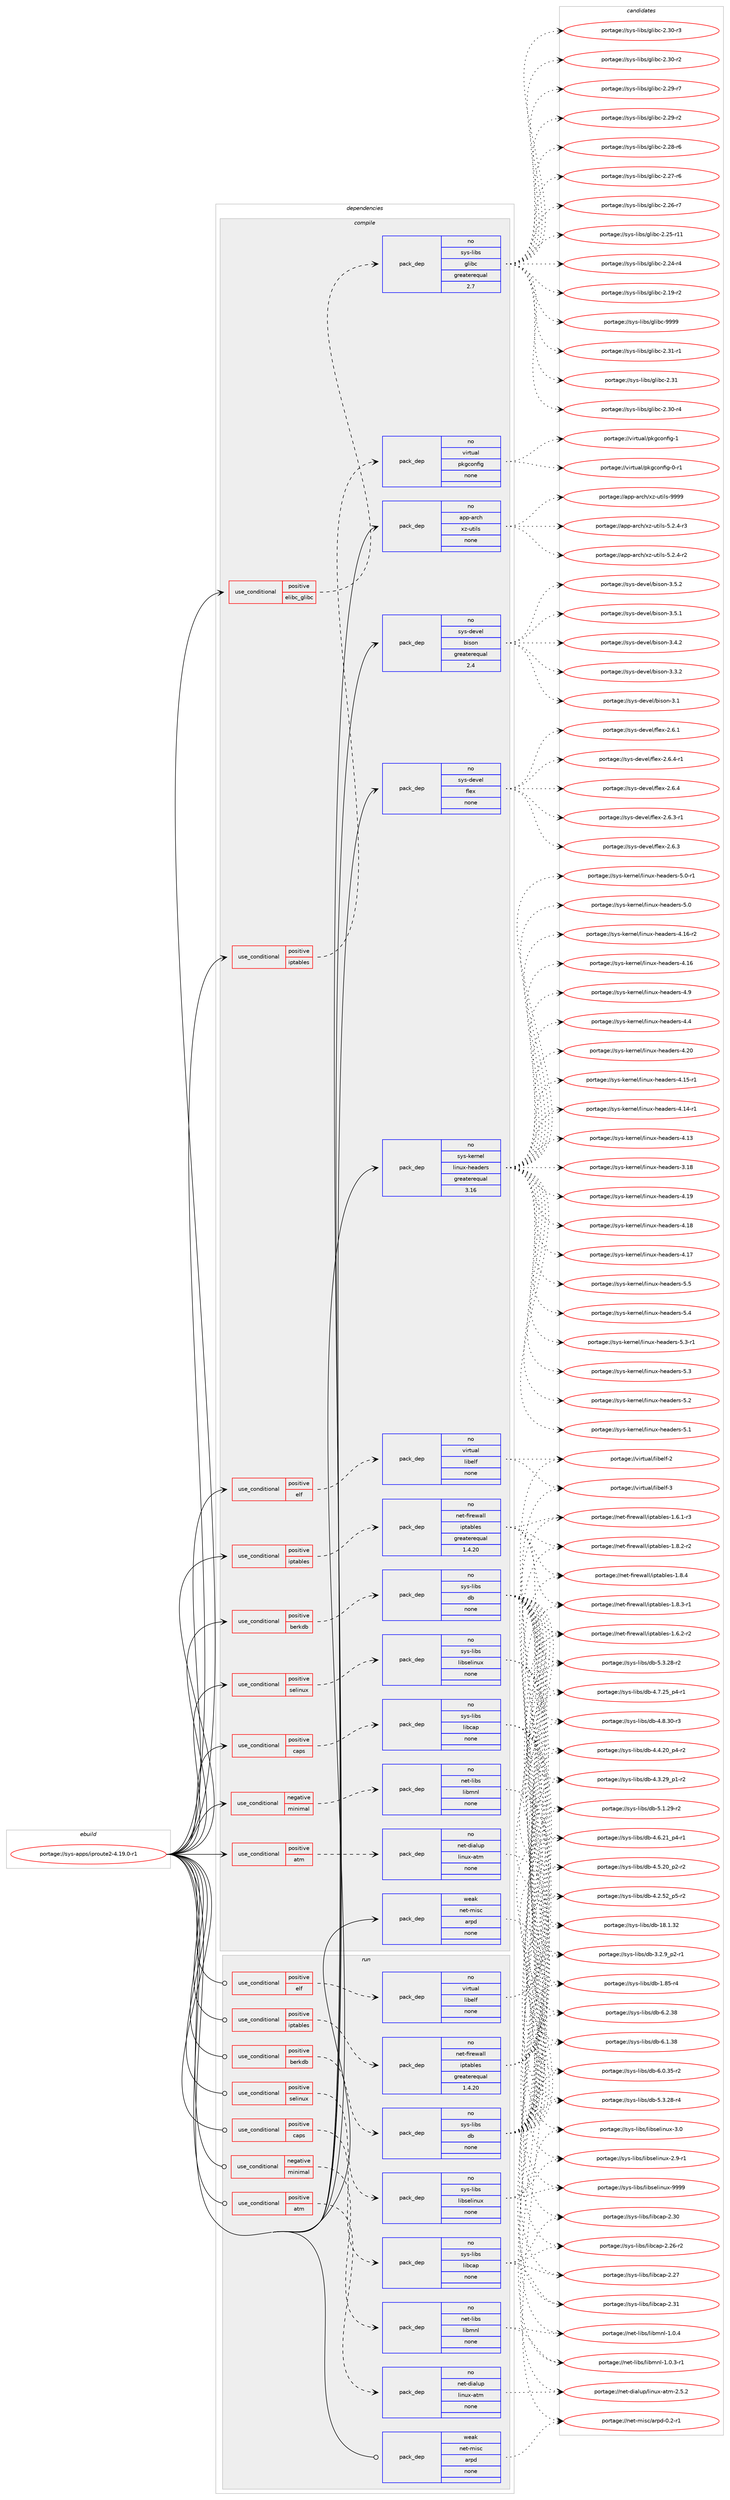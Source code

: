 digraph prolog {

# *************
# Graph options
# *************

newrank=true;
concentrate=true;
compound=true;
graph [rankdir=LR,fontname=Helvetica,fontsize=10,ranksep=1.5];#, ranksep=2.5, nodesep=0.2];
edge  [arrowhead=vee];
node  [fontname=Helvetica,fontsize=10];

# **********
# The ebuild
# **********

subgraph cluster_leftcol {
color=gray;
rank=same;
label=<<i>ebuild</i>>;
id [label="portage://sys-apps/iproute2-4.19.0-r1", color=red, width=4, href="../sys-apps/iproute2-4.19.0-r1.svg"];
}

# ****************
# The dependencies
# ****************

subgraph cluster_midcol {
color=gray;
label=<<i>dependencies</i>>;
subgraph cluster_compile {
fillcolor="#eeeeee";
style=filled;
label=<<i>compile</i>>;
subgraph cond14260 {
dependency66412 [label=<<TABLE BORDER="0" CELLBORDER="1" CELLSPACING="0" CELLPADDING="4"><TR><TD ROWSPAN="3" CELLPADDING="10">use_conditional</TD></TR><TR><TD>negative</TD></TR><TR><TD>minimal</TD></TR></TABLE>>, shape=none, color=red];
subgraph pack50822 {
dependency66413 [label=<<TABLE BORDER="0" CELLBORDER="1" CELLSPACING="0" CELLPADDING="4" WIDTH="220"><TR><TD ROWSPAN="6" CELLPADDING="30">pack_dep</TD></TR><TR><TD WIDTH="110">no</TD></TR><TR><TD>net-libs</TD></TR><TR><TD>libmnl</TD></TR><TR><TD>none</TD></TR><TR><TD></TD></TR></TABLE>>, shape=none, color=blue];
}
dependency66412:e -> dependency66413:w [weight=20,style="dashed",arrowhead="vee"];
}
id:e -> dependency66412:w [weight=20,style="solid",arrowhead="vee"];
subgraph cond14261 {
dependency66414 [label=<<TABLE BORDER="0" CELLBORDER="1" CELLSPACING="0" CELLPADDING="4"><TR><TD ROWSPAN="3" CELLPADDING="10">use_conditional</TD></TR><TR><TD>positive</TD></TR><TR><TD>atm</TD></TR></TABLE>>, shape=none, color=red];
subgraph pack50823 {
dependency66415 [label=<<TABLE BORDER="0" CELLBORDER="1" CELLSPACING="0" CELLPADDING="4" WIDTH="220"><TR><TD ROWSPAN="6" CELLPADDING="30">pack_dep</TD></TR><TR><TD WIDTH="110">no</TD></TR><TR><TD>net-dialup</TD></TR><TR><TD>linux-atm</TD></TR><TR><TD>none</TD></TR><TR><TD></TD></TR></TABLE>>, shape=none, color=blue];
}
dependency66414:e -> dependency66415:w [weight=20,style="dashed",arrowhead="vee"];
}
id:e -> dependency66414:w [weight=20,style="solid",arrowhead="vee"];
subgraph cond14262 {
dependency66416 [label=<<TABLE BORDER="0" CELLBORDER="1" CELLSPACING="0" CELLPADDING="4"><TR><TD ROWSPAN="3" CELLPADDING="10">use_conditional</TD></TR><TR><TD>positive</TD></TR><TR><TD>berkdb</TD></TR></TABLE>>, shape=none, color=red];
subgraph pack50824 {
dependency66417 [label=<<TABLE BORDER="0" CELLBORDER="1" CELLSPACING="0" CELLPADDING="4" WIDTH="220"><TR><TD ROWSPAN="6" CELLPADDING="30">pack_dep</TD></TR><TR><TD WIDTH="110">no</TD></TR><TR><TD>sys-libs</TD></TR><TR><TD>db</TD></TR><TR><TD>none</TD></TR><TR><TD></TD></TR></TABLE>>, shape=none, color=blue];
}
dependency66416:e -> dependency66417:w [weight=20,style="dashed",arrowhead="vee"];
}
id:e -> dependency66416:w [weight=20,style="solid",arrowhead="vee"];
subgraph cond14263 {
dependency66418 [label=<<TABLE BORDER="0" CELLBORDER="1" CELLSPACING="0" CELLPADDING="4"><TR><TD ROWSPAN="3" CELLPADDING="10">use_conditional</TD></TR><TR><TD>positive</TD></TR><TR><TD>caps</TD></TR></TABLE>>, shape=none, color=red];
subgraph pack50825 {
dependency66419 [label=<<TABLE BORDER="0" CELLBORDER="1" CELLSPACING="0" CELLPADDING="4" WIDTH="220"><TR><TD ROWSPAN="6" CELLPADDING="30">pack_dep</TD></TR><TR><TD WIDTH="110">no</TD></TR><TR><TD>sys-libs</TD></TR><TR><TD>libcap</TD></TR><TR><TD>none</TD></TR><TR><TD></TD></TR></TABLE>>, shape=none, color=blue];
}
dependency66418:e -> dependency66419:w [weight=20,style="dashed",arrowhead="vee"];
}
id:e -> dependency66418:w [weight=20,style="solid",arrowhead="vee"];
subgraph cond14264 {
dependency66420 [label=<<TABLE BORDER="0" CELLBORDER="1" CELLSPACING="0" CELLPADDING="4"><TR><TD ROWSPAN="3" CELLPADDING="10">use_conditional</TD></TR><TR><TD>positive</TD></TR><TR><TD>elf</TD></TR></TABLE>>, shape=none, color=red];
subgraph pack50826 {
dependency66421 [label=<<TABLE BORDER="0" CELLBORDER="1" CELLSPACING="0" CELLPADDING="4" WIDTH="220"><TR><TD ROWSPAN="6" CELLPADDING="30">pack_dep</TD></TR><TR><TD WIDTH="110">no</TD></TR><TR><TD>virtual</TD></TR><TR><TD>libelf</TD></TR><TR><TD>none</TD></TR><TR><TD></TD></TR></TABLE>>, shape=none, color=blue];
}
dependency66420:e -> dependency66421:w [weight=20,style="dashed",arrowhead="vee"];
}
id:e -> dependency66420:w [weight=20,style="solid",arrowhead="vee"];
subgraph cond14265 {
dependency66422 [label=<<TABLE BORDER="0" CELLBORDER="1" CELLSPACING="0" CELLPADDING="4"><TR><TD ROWSPAN="3" CELLPADDING="10">use_conditional</TD></TR><TR><TD>positive</TD></TR><TR><TD>elibc_glibc</TD></TR></TABLE>>, shape=none, color=red];
subgraph pack50827 {
dependency66423 [label=<<TABLE BORDER="0" CELLBORDER="1" CELLSPACING="0" CELLPADDING="4" WIDTH="220"><TR><TD ROWSPAN="6" CELLPADDING="30">pack_dep</TD></TR><TR><TD WIDTH="110">no</TD></TR><TR><TD>sys-libs</TD></TR><TR><TD>glibc</TD></TR><TR><TD>greaterequal</TD></TR><TR><TD>2.7</TD></TR></TABLE>>, shape=none, color=blue];
}
dependency66422:e -> dependency66423:w [weight=20,style="dashed",arrowhead="vee"];
}
id:e -> dependency66422:w [weight=20,style="solid",arrowhead="vee"];
subgraph cond14266 {
dependency66424 [label=<<TABLE BORDER="0" CELLBORDER="1" CELLSPACING="0" CELLPADDING="4"><TR><TD ROWSPAN="3" CELLPADDING="10">use_conditional</TD></TR><TR><TD>positive</TD></TR><TR><TD>iptables</TD></TR></TABLE>>, shape=none, color=red];
subgraph pack50828 {
dependency66425 [label=<<TABLE BORDER="0" CELLBORDER="1" CELLSPACING="0" CELLPADDING="4" WIDTH="220"><TR><TD ROWSPAN="6" CELLPADDING="30">pack_dep</TD></TR><TR><TD WIDTH="110">no</TD></TR><TR><TD>net-firewall</TD></TR><TR><TD>iptables</TD></TR><TR><TD>greaterequal</TD></TR><TR><TD>1.4.20</TD></TR></TABLE>>, shape=none, color=blue];
}
dependency66424:e -> dependency66425:w [weight=20,style="dashed",arrowhead="vee"];
}
id:e -> dependency66424:w [weight=20,style="solid",arrowhead="vee"];
subgraph cond14267 {
dependency66426 [label=<<TABLE BORDER="0" CELLBORDER="1" CELLSPACING="0" CELLPADDING="4"><TR><TD ROWSPAN="3" CELLPADDING="10">use_conditional</TD></TR><TR><TD>positive</TD></TR><TR><TD>iptables</TD></TR></TABLE>>, shape=none, color=red];
subgraph pack50829 {
dependency66427 [label=<<TABLE BORDER="0" CELLBORDER="1" CELLSPACING="0" CELLPADDING="4" WIDTH="220"><TR><TD ROWSPAN="6" CELLPADDING="30">pack_dep</TD></TR><TR><TD WIDTH="110">no</TD></TR><TR><TD>virtual</TD></TR><TR><TD>pkgconfig</TD></TR><TR><TD>none</TD></TR><TR><TD></TD></TR></TABLE>>, shape=none, color=blue];
}
dependency66426:e -> dependency66427:w [weight=20,style="dashed",arrowhead="vee"];
}
id:e -> dependency66426:w [weight=20,style="solid",arrowhead="vee"];
subgraph cond14268 {
dependency66428 [label=<<TABLE BORDER="0" CELLBORDER="1" CELLSPACING="0" CELLPADDING="4"><TR><TD ROWSPAN="3" CELLPADDING="10">use_conditional</TD></TR><TR><TD>positive</TD></TR><TR><TD>selinux</TD></TR></TABLE>>, shape=none, color=red];
subgraph pack50830 {
dependency66429 [label=<<TABLE BORDER="0" CELLBORDER="1" CELLSPACING="0" CELLPADDING="4" WIDTH="220"><TR><TD ROWSPAN="6" CELLPADDING="30">pack_dep</TD></TR><TR><TD WIDTH="110">no</TD></TR><TR><TD>sys-libs</TD></TR><TR><TD>libselinux</TD></TR><TR><TD>none</TD></TR><TR><TD></TD></TR></TABLE>>, shape=none, color=blue];
}
dependency66428:e -> dependency66429:w [weight=20,style="dashed",arrowhead="vee"];
}
id:e -> dependency66428:w [weight=20,style="solid",arrowhead="vee"];
subgraph pack50831 {
dependency66430 [label=<<TABLE BORDER="0" CELLBORDER="1" CELLSPACING="0" CELLPADDING="4" WIDTH="220"><TR><TD ROWSPAN="6" CELLPADDING="30">pack_dep</TD></TR><TR><TD WIDTH="110">no</TD></TR><TR><TD>app-arch</TD></TR><TR><TD>xz-utils</TD></TR><TR><TD>none</TD></TR><TR><TD></TD></TR></TABLE>>, shape=none, color=blue];
}
id:e -> dependency66430:w [weight=20,style="solid",arrowhead="vee"];
subgraph pack50832 {
dependency66431 [label=<<TABLE BORDER="0" CELLBORDER="1" CELLSPACING="0" CELLPADDING="4" WIDTH="220"><TR><TD ROWSPAN="6" CELLPADDING="30">pack_dep</TD></TR><TR><TD WIDTH="110">no</TD></TR><TR><TD>sys-devel</TD></TR><TR><TD>bison</TD></TR><TR><TD>greaterequal</TD></TR><TR><TD>2.4</TD></TR></TABLE>>, shape=none, color=blue];
}
id:e -> dependency66431:w [weight=20,style="solid",arrowhead="vee"];
subgraph pack50833 {
dependency66432 [label=<<TABLE BORDER="0" CELLBORDER="1" CELLSPACING="0" CELLPADDING="4" WIDTH="220"><TR><TD ROWSPAN="6" CELLPADDING="30">pack_dep</TD></TR><TR><TD WIDTH="110">no</TD></TR><TR><TD>sys-devel</TD></TR><TR><TD>flex</TD></TR><TR><TD>none</TD></TR><TR><TD></TD></TR></TABLE>>, shape=none, color=blue];
}
id:e -> dependency66432:w [weight=20,style="solid",arrowhead="vee"];
subgraph pack50834 {
dependency66433 [label=<<TABLE BORDER="0" CELLBORDER="1" CELLSPACING="0" CELLPADDING="4" WIDTH="220"><TR><TD ROWSPAN="6" CELLPADDING="30">pack_dep</TD></TR><TR><TD WIDTH="110">no</TD></TR><TR><TD>sys-kernel</TD></TR><TR><TD>linux-headers</TD></TR><TR><TD>greaterequal</TD></TR><TR><TD>3.16</TD></TR></TABLE>>, shape=none, color=blue];
}
id:e -> dependency66433:w [weight=20,style="solid",arrowhead="vee"];
subgraph pack50835 {
dependency66434 [label=<<TABLE BORDER="0" CELLBORDER="1" CELLSPACING="0" CELLPADDING="4" WIDTH="220"><TR><TD ROWSPAN="6" CELLPADDING="30">pack_dep</TD></TR><TR><TD WIDTH="110">weak</TD></TR><TR><TD>net-misc</TD></TR><TR><TD>arpd</TD></TR><TR><TD>none</TD></TR><TR><TD></TD></TR></TABLE>>, shape=none, color=blue];
}
id:e -> dependency66434:w [weight=20,style="solid",arrowhead="vee"];
}
subgraph cluster_compileandrun {
fillcolor="#eeeeee";
style=filled;
label=<<i>compile and run</i>>;
}
subgraph cluster_run {
fillcolor="#eeeeee";
style=filled;
label=<<i>run</i>>;
subgraph cond14269 {
dependency66435 [label=<<TABLE BORDER="0" CELLBORDER="1" CELLSPACING="0" CELLPADDING="4"><TR><TD ROWSPAN="3" CELLPADDING="10">use_conditional</TD></TR><TR><TD>negative</TD></TR><TR><TD>minimal</TD></TR></TABLE>>, shape=none, color=red];
subgraph pack50836 {
dependency66436 [label=<<TABLE BORDER="0" CELLBORDER="1" CELLSPACING="0" CELLPADDING="4" WIDTH="220"><TR><TD ROWSPAN="6" CELLPADDING="30">pack_dep</TD></TR><TR><TD WIDTH="110">no</TD></TR><TR><TD>net-libs</TD></TR><TR><TD>libmnl</TD></TR><TR><TD>none</TD></TR><TR><TD></TD></TR></TABLE>>, shape=none, color=blue];
}
dependency66435:e -> dependency66436:w [weight=20,style="dashed",arrowhead="vee"];
}
id:e -> dependency66435:w [weight=20,style="solid",arrowhead="odot"];
subgraph cond14270 {
dependency66437 [label=<<TABLE BORDER="0" CELLBORDER="1" CELLSPACING="0" CELLPADDING="4"><TR><TD ROWSPAN="3" CELLPADDING="10">use_conditional</TD></TR><TR><TD>positive</TD></TR><TR><TD>atm</TD></TR></TABLE>>, shape=none, color=red];
subgraph pack50837 {
dependency66438 [label=<<TABLE BORDER="0" CELLBORDER="1" CELLSPACING="0" CELLPADDING="4" WIDTH="220"><TR><TD ROWSPAN="6" CELLPADDING="30">pack_dep</TD></TR><TR><TD WIDTH="110">no</TD></TR><TR><TD>net-dialup</TD></TR><TR><TD>linux-atm</TD></TR><TR><TD>none</TD></TR><TR><TD></TD></TR></TABLE>>, shape=none, color=blue];
}
dependency66437:e -> dependency66438:w [weight=20,style="dashed",arrowhead="vee"];
}
id:e -> dependency66437:w [weight=20,style="solid",arrowhead="odot"];
subgraph cond14271 {
dependency66439 [label=<<TABLE BORDER="0" CELLBORDER="1" CELLSPACING="0" CELLPADDING="4"><TR><TD ROWSPAN="3" CELLPADDING="10">use_conditional</TD></TR><TR><TD>positive</TD></TR><TR><TD>berkdb</TD></TR></TABLE>>, shape=none, color=red];
subgraph pack50838 {
dependency66440 [label=<<TABLE BORDER="0" CELLBORDER="1" CELLSPACING="0" CELLPADDING="4" WIDTH="220"><TR><TD ROWSPAN="6" CELLPADDING="30">pack_dep</TD></TR><TR><TD WIDTH="110">no</TD></TR><TR><TD>sys-libs</TD></TR><TR><TD>db</TD></TR><TR><TD>none</TD></TR><TR><TD></TD></TR></TABLE>>, shape=none, color=blue];
}
dependency66439:e -> dependency66440:w [weight=20,style="dashed",arrowhead="vee"];
}
id:e -> dependency66439:w [weight=20,style="solid",arrowhead="odot"];
subgraph cond14272 {
dependency66441 [label=<<TABLE BORDER="0" CELLBORDER="1" CELLSPACING="0" CELLPADDING="4"><TR><TD ROWSPAN="3" CELLPADDING="10">use_conditional</TD></TR><TR><TD>positive</TD></TR><TR><TD>caps</TD></TR></TABLE>>, shape=none, color=red];
subgraph pack50839 {
dependency66442 [label=<<TABLE BORDER="0" CELLBORDER="1" CELLSPACING="0" CELLPADDING="4" WIDTH="220"><TR><TD ROWSPAN="6" CELLPADDING="30">pack_dep</TD></TR><TR><TD WIDTH="110">no</TD></TR><TR><TD>sys-libs</TD></TR><TR><TD>libcap</TD></TR><TR><TD>none</TD></TR><TR><TD></TD></TR></TABLE>>, shape=none, color=blue];
}
dependency66441:e -> dependency66442:w [weight=20,style="dashed",arrowhead="vee"];
}
id:e -> dependency66441:w [weight=20,style="solid",arrowhead="odot"];
subgraph cond14273 {
dependency66443 [label=<<TABLE BORDER="0" CELLBORDER="1" CELLSPACING="0" CELLPADDING="4"><TR><TD ROWSPAN="3" CELLPADDING="10">use_conditional</TD></TR><TR><TD>positive</TD></TR><TR><TD>elf</TD></TR></TABLE>>, shape=none, color=red];
subgraph pack50840 {
dependency66444 [label=<<TABLE BORDER="0" CELLBORDER="1" CELLSPACING="0" CELLPADDING="4" WIDTH="220"><TR><TD ROWSPAN="6" CELLPADDING="30">pack_dep</TD></TR><TR><TD WIDTH="110">no</TD></TR><TR><TD>virtual</TD></TR><TR><TD>libelf</TD></TR><TR><TD>none</TD></TR><TR><TD></TD></TR></TABLE>>, shape=none, color=blue];
}
dependency66443:e -> dependency66444:w [weight=20,style="dashed",arrowhead="vee"];
}
id:e -> dependency66443:w [weight=20,style="solid",arrowhead="odot"];
subgraph cond14274 {
dependency66445 [label=<<TABLE BORDER="0" CELLBORDER="1" CELLSPACING="0" CELLPADDING="4"><TR><TD ROWSPAN="3" CELLPADDING="10">use_conditional</TD></TR><TR><TD>positive</TD></TR><TR><TD>iptables</TD></TR></TABLE>>, shape=none, color=red];
subgraph pack50841 {
dependency66446 [label=<<TABLE BORDER="0" CELLBORDER="1" CELLSPACING="0" CELLPADDING="4" WIDTH="220"><TR><TD ROWSPAN="6" CELLPADDING="30">pack_dep</TD></TR><TR><TD WIDTH="110">no</TD></TR><TR><TD>net-firewall</TD></TR><TR><TD>iptables</TD></TR><TR><TD>greaterequal</TD></TR><TR><TD>1.4.20</TD></TR></TABLE>>, shape=none, color=blue];
}
dependency66445:e -> dependency66446:w [weight=20,style="dashed",arrowhead="vee"];
}
id:e -> dependency66445:w [weight=20,style="solid",arrowhead="odot"];
subgraph cond14275 {
dependency66447 [label=<<TABLE BORDER="0" CELLBORDER="1" CELLSPACING="0" CELLPADDING="4"><TR><TD ROWSPAN="3" CELLPADDING="10">use_conditional</TD></TR><TR><TD>positive</TD></TR><TR><TD>selinux</TD></TR></TABLE>>, shape=none, color=red];
subgraph pack50842 {
dependency66448 [label=<<TABLE BORDER="0" CELLBORDER="1" CELLSPACING="0" CELLPADDING="4" WIDTH="220"><TR><TD ROWSPAN="6" CELLPADDING="30">pack_dep</TD></TR><TR><TD WIDTH="110">no</TD></TR><TR><TD>sys-libs</TD></TR><TR><TD>libselinux</TD></TR><TR><TD>none</TD></TR><TR><TD></TD></TR></TABLE>>, shape=none, color=blue];
}
dependency66447:e -> dependency66448:w [weight=20,style="dashed",arrowhead="vee"];
}
id:e -> dependency66447:w [weight=20,style="solid",arrowhead="odot"];
subgraph pack50843 {
dependency66449 [label=<<TABLE BORDER="0" CELLBORDER="1" CELLSPACING="0" CELLPADDING="4" WIDTH="220"><TR><TD ROWSPAN="6" CELLPADDING="30">pack_dep</TD></TR><TR><TD WIDTH="110">weak</TD></TR><TR><TD>net-misc</TD></TR><TR><TD>arpd</TD></TR><TR><TD>none</TD></TR><TR><TD></TD></TR></TABLE>>, shape=none, color=blue];
}
id:e -> dependency66449:w [weight=20,style="solid",arrowhead="odot"];
}
}

# **************
# The candidates
# **************

subgraph cluster_choices {
rank=same;
color=gray;
label=<<i>candidates</i>>;

subgraph choice50822 {
color=black;
nodesep=1;
choice11010111645108105981154710810598109110108454946484652 [label="portage://net-libs/libmnl-1.0.4", color=red, width=4,href="../net-libs/libmnl-1.0.4.svg"];
choice110101116451081059811547108105981091101084549464846514511449 [label="portage://net-libs/libmnl-1.0.3-r1", color=red, width=4,href="../net-libs/libmnl-1.0.3-r1.svg"];
dependency66413:e -> choice11010111645108105981154710810598109110108454946484652:w [style=dotted,weight="100"];
dependency66413:e -> choice110101116451081059811547108105981091101084549464846514511449:w [style=dotted,weight="100"];
}
subgraph choice50823 {
color=black;
nodesep=1;
choice1101011164510010597108117112471081051101171204597116109455046534650 [label="portage://net-dialup/linux-atm-2.5.2", color=red, width=4,href="../net-dialup/linux-atm-2.5.2.svg"];
dependency66415:e -> choice1101011164510010597108117112471081051101171204597116109455046534650:w [style=dotted,weight="100"];
}
subgraph choice50824 {
color=black;
nodesep=1;
choice1151211154510810598115471009845544650465156 [label="portage://sys-libs/db-6.2.38", color=red, width=4,href="../sys-libs/db-6.2.38.svg"];
choice1151211154510810598115471009845544649465156 [label="portage://sys-libs/db-6.1.38", color=red, width=4,href="../sys-libs/db-6.1.38.svg"];
choice11512111545108105981154710098455446484651534511450 [label="portage://sys-libs/db-6.0.35-r2", color=red, width=4,href="../sys-libs/db-6.0.35-r2.svg"];
choice11512111545108105981154710098455346514650564511452 [label="portage://sys-libs/db-5.3.28-r4", color=red, width=4,href="../sys-libs/db-5.3.28-r4.svg"];
choice11512111545108105981154710098455346514650564511450 [label="portage://sys-libs/db-5.3.28-r2", color=red, width=4,href="../sys-libs/db-5.3.28-r2.svg"];
choice11512111545108105981154710098455346494650574511450 [label="portage://sys-libs/db-5.1.29-r2", color=red, width=4,href="../sys-libs/db-5.1.29-r2.svg"];
choice11512111545108105981154710098455246564651484511451 [label="portage://sys-libs/db-4.8.30-r3", color=red, width=4,href="../sys-libs/db-4.8.30-r3.svg"];
choice115121115451081059811547100984552465546505395112524511449 [label="portage://sys-libs/db-4.7.25_p4-r1", color=red, width=4,href="../sys-libs/db-4.7.25_p4-r1.svg"];
choice115121115451081059811547100984552465446504995112524511449 [label="portage://sys-libs/db-4.6.21_p4-r1", color=red, width=4,href="../sys-libs/db-4.6.21_p4-r1.svg"];
choice115121115451081059811547100984552465346504895112504511450 [label="portage://sys-libs/db-4.5.20_p2-r2", color=red, width=4,href="../sys-libs/db-4.5.20_p2-r2.svg"];
choice115121115451081059811547100984552465246504895112524511450 [label="portage://sys-libs/db-4.4.20_p4-r2", color=red, width=4,href="../sys-libs/db-4.4.20_p4-r2.svg"];
choice115121115451081059811547100984552465146505795112494511450 [label="portage://sys-libs/db-4.3.29_p1-r2", color=red, width=4,href="../sys-libs/db-4.3.29_p1-r2.svg"];
choice115121115451081059811547100984552465046535095112534511450 [label="portage://sys-libs/db-4.2.52_p5-r2", color=red, width=4,href="../sys-libs/db-4.2.52_p5-r2.svg"];
choice1151211154510810598115471009845514650465795112504511449 [label="portage://sys-libs/db-3.2.9_p2-r1", color=red, width=4,href="../sys-libs/db-3.2.9_p2-r1.svg"];
choice115121115451081059811547100984549564649465150 [label="portage://sys-libs/db-18.1.32", color=red, width=4,href="../sys-libs/db-18.1.32.svg"];
choice1151211154510810598115471009845494656534511452 [label="portage://sys-libs/db-1.85-r4", color=red, width=4,href="../sys-libs/db-1.85-r4.svg"];
dependency66417:e -> choice1151211154510810598115471009845544650465156:w [style=dotted,weight="100"];
dependency66417:e -> choice1151211154510810598115471009845544649465156:w [style=dotted,weight="100"];
dependency66417:e -> choice11512111545108105981154710098455446484651534511450:w [style=dotted,weight="100"];
dependency66417:e -> choice11512111545108105981154710098455346514650564511452:w [style=dotted,weight="100"];
dependency66417:e -> choice11512111545108105981154710098455346514650564511450:w [style=dotted,weight="100"];
dependency66417:e -> choice11512111545108105981154710098455346494650574511450:w [style=dotted,weight="100"];
dependency66417:e -> choice11512111545108105981154710098455246564651484511451:w [style=dotted,weight="100"];
dependency66417:e -> choice115121115451081059811547100984552465546505395112524511449:w [style=dotted,weight="100"];
dependency66417:e -> choice115121115451081059811547100984552465446504995112524511449:w [style=dotted,weight="100"];
dependency66417:e -> choice115121115451081059811547100984552465346504895112504511450:w [style=dotted,weight="100"];
dependency66417:e -> choice115121115451081059811547100984552465246504895112524511450:w [style=dotted,weight="100"];
dependency66417:e -> choice115121115451081059811547100984552465146505795112494511450:w [style=dotted,weight="100"];
dependency66417:e -> choice115121115451081059811547100984552465046535095112534511450:w [style=dotted,weight="100"];
dependency66417:e -> choice1151211154510810598115471009845514650465795112504511449:w [style=dotted,weight="100"];
dependency66417:e -> choice115121115451081059811547100984549564649465150:w [style=dotted,weight="100"];
dependency66417:e -> choice1151211154510810598115471009845494656534511452:w [style=dotted,weight="100"];
}
subgraph choice50825 {
color=black;
nodesep=1;
choice1151211154510810598115471081059899971124550465149 [label="portage://sys-libs/libcap-2.31", color=red, width=4,href="../sys-libs/libcap-2.31.svg"];
choice1151211154510810598115471081059899971124550465148 [label="portage://sys-libs/libcap-2.30", color=red, width=4,href="../sys-libs/libcap-2.30.svg"];
choice1151211154510810598115471081059899971124550465055 [label="portage://sys-libs/libcap-2.27", color=red, width=4,href="../sys-libs/libcap-2.27.svg"];
choice11512111545108105981154710810598999711245504650544511450 [label="portage://sys-libs/libcap-2.26-r2", color=red, width=4,href="../sys-libs/libcap-2.26-r2.svg"];
dependency66419:e -> choice1151211154510810598115471081059899971124550465149:w [style=dotted,weight="100"];
dependency66419:e -> choice1151211154510810598115471081059899971124550465148:w [style=dotted,weight="100"];
dependency66419:e -> choice1151211154510810598115471081059899971124550465055:w [style=dotted,weight="100"];
dependency66419:e -> choice11512111545108105981154710810598999711245504650544511450:w [style=dotted,weight="100"];
}
subgraph choice50826 {
color=black;
nodesep=1;
choice1181051141161179710847108105981011081024551 [label="portage://virtual/libelf-3", color=red, width=4,href="../virtual/libelf-3.svg"];
choice1181051141161179710847108105981011081024550 [label="portage://virtual/libelf-2", color=red, width=4,href="../virtual/libelf-2.svg"];
dependency66421:e -> choice1181051141161179710847108105981011081024551:w [style=dotted,weight="100"];
dependency66421:e -> choice1181051141161179710847108105981011081024550:w [style=dotted,weight="100"];
}
subgraph choice50827 {
color=black;
nodesep=1;
choice11512111545108105981154710310810598994557575757 [label="portage://sys-libs/glibc-9999", color=red, width=4,href="../sys-libs/glibc-9999.svg"];
choice115121115451081059811547103108105989945504651494511449 [label="portage://sys-libs/glibc-2.31-r1", color=red, width=4,href="../sys-libs/glibc-2.31-r1.svg"];
choice11512111545108105981154710310810598994550465149 [label="portage://sys-libs/glibc-2.31", color=red, width=4,href="../sys-libs/glibc-2.31.svg"];
choice115121115451081059811547103108105989945504651484511452 [label="portage://sys-libs/glibc-2.30-r4", color=red, width=4,href="../sys-libs/glibc-2.30-r4.svg"];
choice115121115451081059811547103108105989945504651484511451 [label="portage://sys-libs/glibc-2.30-r3", color=red, width=4,href="../sys-libs/glibc-2.30-r3.svg"];
choice115121115451081059811547103108105989945504651484511450 [label="portage://sys-libs/glibc-2.30-r2", color=red, width=4,href="../sys-libs/glibc-2.30-r2.svg"];
choice115121115451081059811547103108105989945504650574511455 [label="portage://sys-libs/glibc-2.29-r7", color=red, width=4,href="../sys-libs/glibc-2.29-r7.svg"];
choice115121115451081059811547103108105989945504650574511450 [label="portage://sys-libs/glibc-2.29-r2", color=red, width=4,href="../sys-libs/glibc-2.29-r2.svg"];
choice115121115451081059811547103108105989945504650564511454 [label="portage://sys-libs/glibc-2.28-r6", color=red, width=4,href="../sys-libs/glibc-2.28-r6.svg"];
choice115121115451081059811547103108105989945504650554511454 [label="portage://sys-libs/glibc-2.27-r6", color=red, width=4,href="../sys-libs/glibc-2.27-r6.svg"];
choice115121115451081059811547103108105989945504650544511455 [label="portage://sys-libs/glibc-2.26-r7", color=red, width=4,href="../sys-libs/glibc-2.26-r7.svg"];
choice11512111545108105981154710310810598994550465053451144949 [label="portage://sys-libs/glibc-2.25-r11", color=red, width=4,href="../sys-libs/glibc-2.25-r11.svg"];
choice115121115451081059811547103108105989945504650524511452 [label="portage://sys-libs/glibc-2.24-r4", color=red, width=4,href="../sys-libs/glibc-2.24-r4.svg"];
choice115121115451081059811547103108105989945504649574511450 [label="portage://sys-libs/glibc-2.19-r2", color=red, width=4,href="../sys-libs/glibc-2.19-r2.svg"];
dependency66423:e -> choice11512111545108105981154710310810598994557575757:w [style=dotted,weight="100"];
dependency66423:e -> choice115121115451081059811547103108105989945504651494511449:w [style=dotted,weight="100"];
dependency66423:e -> choice11512111545108105981154710310810598994550465149:w [style=dotted,weight="100"];
dependency66423:e -> choice115121115451081059811547103108105989945504651484511452:w [style=dotted,weight="100"];
dependency66423:e -> choice115121115451081059811547103108105989945504651484511451:w [style=dotted,weight="100"];
dependency66423:e -> choice115121115451081059811547103108105989945504651484511450:w [style=dotted,weight="100"];
dependency66423:e -> choice115121115451081059811547103108105989945504650574511455:w [style=dotted,weight="100"];
dependency66423:e -> choice115121115451081059811547103108105989945504650574511450:w [style=dotted,weight="100"];
dependency66423:e -> choice115121115451081059811547103108105989945504650564511454:w [style=dotted,weight="100"];
dependency66423:e -> choice115121115451081059811547103108105989945504650554511454:w [style=dotted,weight="100"];
dependency66423:e -> choice115121115451081059811547103108105989945504650544511455:w [style=dotted,weight="100"];
dependency66423:e -> choice11512111545108105981154710310810598994550465053451144949:w [style=dotted,weight="100"];
dependency66423:e -> choice115121115451081059811547103108105989945504650524511452:w [style=dotted,weight="100"];
dependency66423:e -> choice115121115451081059811547103108105989945504649574511450:w [style=dotted,weight="100"];
}
subgraph choice50828 {
color=black;
nodesep=1;
choice1101011164510210511410111997108108471051121169798108101115454946564652 [label="portage://net-firewall/iptables-1.8.4", color=red, width=4,href="../net-firewall/iptables-1.8.4.svg"];
choice11010111645102105114101119971081084710511211697981081011154549465646514511449 [label="portage://net-firewall/iptables-1.8.3-r1", color=red, width=4,href="../net-firewall/iptables-1.8.3-r1.svg"];
choice11010111645102105114101119971081084710511211697981081011154549465646504511450 [label="portage://net-firewall/iptables-1.8.2-r2", color=red, width=4,href="../net-firewall/iptables-1.8.2-r2.svg"];
choice11010111645102105114101119971081084710511211697981081011154549465446504511450 [label="portage://net-firewall/iptables-1.6.2-r2", color=red, width=4,href="../net-firewall/iptables-1.6.2-r2.svg"];
choice11010111645102105114101119971081084710511211697981081011154549465446494511451 [label="portage://net-firewall/iptables-1.6.1-r3", color=red, width=4,href="../net-firewall/iptables-1.6.1-r3.svg"];
dependency66425:e -> choice1101011164510210511410111997108108471051121169798108101115454946564652:w [style=dotted,weight="100"];
dependency66425:e -> choice11010111645102105114101119971081084710511211697981081011154549465646514511449:w [style=dotted,weight="100"];
dependency66425:e -> choice11010111645102105114101119971081084710511211697981081011154549465646504511450:w [style=dotted,weight="100"];
dependency66425:e -> choice11010111645102105114101119971081084710511211697981081011154549465446504511450:w [style=dotted,weight="100"];
dependency66425:e -> choice11010111645102105114101119971081084710511211697981081011154549465446494511451:w [style=dotted,weight="100"];
}
subgraph choice50829 {
color=black;
nodesep=1;
choice1181051141161179710847112107103991111101021051034549 [label="portage://virtual/pkgconfig-1", color=red, width=4,href="../virtual/pkgconfig-1.svg"];
choice11810511411611797108471121071039911111010210510345484511449 [label="portage://virtual/pkgconfig-0-r1", color=red, width=4,href="../virtual/pkgconfig-0-r1.svg"];
dependency66427:e -> choice1181051141161179710847112107103991111101021051034549:w [style=dotted,weight="100"];
dependency66427:e -> choice11810511411611797108471121071039911111010210510345484511449:w [style=dotted,weight="100"];
}
subgraph choice50830 {
color=black;
nodesep=1;
choice115121115451081059811547108105981151011081051101171204557575757 [label="portage://sys-libs/libselinux-9999", color=red, width=4,href="../sys-libs/libselinux-9999.svg"];
choice1151211154510810598115471081059811510110810511011712045514648 [label="portage://sys-libs/libselinux-3.0", color=red, width=4,href="../sys-libs/libselinux-3.0.svg"];
choice11512111545108105981154710810598115101108105110117120455046574511449 [label="portage://sys-libs/libselinux-2.9-r1", color=red, width=4,href="../sys-libs/libselinux-2.9-r1.svg"];
dependency66429:e -> choice115121115451081059811547108105981151011081051101171204557575757:w [style=dotted,weight="100"];
dependency66429:e -> choice1151211154510810598115471081059811510110810511011712045514648:w [style=dotted,weight="100"];
dependency66429:e -> choice11512111545108105981154710810598115101108105110117120455046574511449:w [style=dotted,weight="100"];
}
subgraph choice50831 {
color=black;
nodesep=1;
choice9711211245971149910447120122451171161051081154557575757 [label="portage://app-arch/xz-utils-9999", color=red, width=4,href="../app-arch/xz-utils-9999.svg"];
choice9711211245971149910447120122451171161051081154553465046524511451 [label="portage://app-arch/xz-utils-5.2.4-r3", color=red, width=4,href="../app-arch/xz-utils-5.2.4-r3.svg"];
choice9711211245971149910447120122451171161051081154553465046524511450 [label="portage://app-arch/xz-utils-5.2.4-r2", color=red, width=4,href="../app-arch/xz-utils-5.2.4-r2.svg"];
dependency66430:e -> choice9711211245971149910447120122451171161051081154557575757:w [style=dotted,weight="100"];
dependency66430:e -> choice9711211245971149910447120122451171161051081154553465046524511451:w [style=dotted,weight="100"];
dependency66430:e -> choice9711211245971149910447120122451171161051081154553465046524511450:w [style=dotted,weight="100"];
}
subgraph choice50832 {
color=black;
nodesep=1;
choice115121115451001011181011084798105115111110455146534650 [label="portage://sys-devel/bison-3.5.2", color=red, width=4,href="../sys-devel/bison-3.5.2.svg"];
choice115121115451001011181011084798105115111110455146534649 [label="portage://sys-devel/bison-3.5.1", color=red, width=4,href="../sys-devel/bison-3.5.1.svg"];
choice115121115451001011181011084798105115111110455146524650 [label="portage://sys-devel/bison-3.4.2", color=red, width=4,href="../sys-devel/bison-3.4.2.svg"];
choice115121115451001011181011084798105115111110455146514650 [label="portage://sys-devel/bison-3.3.2", color=red, width=4,href="../sys-devel/bison-3.3.2.svg"];
choice11512111545100101118101108479810511511111045514649 [label="portage://sys-devel/bison-3.1", color=red, width=4,href="../sys-devel/bison-3.1.svg"];
dependency66431:e -> choice115121115451001011181011084798105115111110455146534650:w [style=dotted,weight="100"];
dependency66431:e -> choice115121115451001011181011084798105115111110455146534649:w [style=dotted,weight="100"];
dependency66431:e -> choice115121115451001011181011084798105115111110455146524650:w [style=dotted,weight="100"];
dependency66431:e -> choice115121115451001011181011084798105115111110455146514650:w [style=dotted,weight="100"];
dependency66431:e -> choice11512111545100101118101108479810511511111045514649:w [style=dotted,weight="100"];
}
subgraph choice50833 {
color=black;
nodesep=1;
choice11512111545100101118101108471021081011204550465446524511449 [label="portage://sys-devel/flex-2.6.4-r1", color=red, width=4,href="../sys-devel/flex-2.6.4-r1.svg"];
choice1151211154510010111810110847102108101120455046544652 [label="portage://sys-devel/flex-2.6.4", color=red, width=4,href="../sys-devel/flex-2.6.4.svg"];
choice11512111545100101118101108471021081011204550465446514511449 [label="portage://sys-devel/flex-2.6.3-r1", color=red, width=4,href="../sys-devel/flex-2.6.3-r1.svg"];
choice1151211154510010111810110847102108101120455046544651 [label="portage://sys-devel/flex-2.6.3", color=red, width=4,href="../sys-devel/flex-2.6.3.svg"];
choice1151211154510010111810110847102108101120455046544649 [label="portage://sys-devel/flex-2.6.1", color=red, width=4,href="../sys-devel/flex-2.6.1.svg"];
dependency66432:e -> choice11512111545100101118101108471021081011204550465446524511449:w [style=dotted,weight="100"];
dependency66432:e -> choice1151211154510010111810110847102108101120455046544652:w [style=dotted,weight="100"];
dependency66432:e -> choice11512111545100101118101108471021081011204550465446514511449:w [style=dotted,weight="100"];
dependency66432:e -> choice1151211154510010111810110847102108101120455046544651:w [style=dotted,weight="100"];
dependency66432:e -> choice1151211154510010111810110847102108101120455046544649:w [style=dotted,weight="100"];
}
subgraph choice50834 {
color=black;
nodesep=1;
choice1151211154510710111411010110847108105110117120451041019710010111411545534653 [label="portage://sys-kernel/linux-headers-5.5", color=red, width=4,href="../sys-kernel/linux-headers-5.5.svg"];
choice1151211154510710111411010110847108105110117120451041019710010111411545534652 [label="portage://sys-kernel/linux-headers-5.4", color=red, width=4,href="../sys-kernel/linux-headers-5.4.svg"];
choice11512111545107101114110101108471081051101171204510410197100101114115455346514511449 [label="portage://sys-kernel/linux-headers-5.3-r1", color=red, width=4,href="../sys-kernel/linux-headers-5.3-r1.svg"];
choice1151211154510710111411010110847108105110117120451041019710010111411545534651 [label="portage://sys-kernel/linux-headers-5.3", color=red, width=4,href="../sys-kernel/linux-headers-5.3.svg"];
choice1151211154510710111411010110847108105110117120451041019710010111411545534650 [label="portage://sys-kernel/linux-headers-5.2", color=red, width=4,href="../sys-kernel/linux-headers-5.2.svg"];
choice1151211154510710111411010110847108105110117120451041019710010111411545534649 [label="portage://sys-kernel/linux-headers-5.1", color=red, width=4,href="../sys-kernel/linux-headers-5.1.svg"];
choice11512111545107101114110101108471081051101171204510410197100101114115455346484511449 [label="portage://sys-kernel/linux-headers-5.0-r1", color=red, width=4,href="../sys-kernel/linux-headers-5.0-r1.svg"];
choice1151211154510710111411010110847108105110117120451041019710010111411545534648 [label="portage://sys-kernel/linux-headers-5.0", color=red, width=4,href="../sys-kernel/linux-headers-5.0.svg"];
choice1151211154510710111411010110847108105110117120451041019710010111411545524657 [label="portage://sys-kernel/linux-headers-4.9", color=red, width=4,href="../sys-kernel/linux-headers-4.9.svg"];
choice1151211154510710111411010110847108105110117120451041019710010111411545524652 [label="portage://sys-kernel/linux-headers-4.4", color=red, width=4,href="../sys-kernel/linux-headers-4.4.svg"];
choice115121115451071011141101011084710810511011712045104101971001011141154552465048 [label="portage://sys-kernel/linux-headers-4.20", color=red, width=4,href="../sys-kernel/linux-headers-4.20.svg"];
choice115121115451071011141101011084710810511011712045104101971001011141154552464957 [label="portage://sys-kernel/linux-headers-4.19", color=red, width=4,href="../sys-kernel/linux-headers-4.19.svg"];
choice115121115451071011141101011084710810511011712045104101971001011141154552464956 [label="portage://sys-kernel/linux-headers-4.18", color=red, width=4,href="../sys-kernel/linux-headers-4.18.svg"];
choice115121115451071011141101011084710810511011712045104101971001011141154552464955 [label="portage://sys-kernel/linux-headers-4.17", color=red, width=4,href="../sys-kernel/linux-headers-4.17.svg"];
choice1151211154510710111411010110847108105110117120451041019710010111411545524649544511450 [label="portage://sys-kernel/linux-headers-4.16-r2", color=red, width=4,href="../sys-kernel/linux-headers-4.16-r2.svg"];
choice115121115451071011141101011084710810511011712045104101971001011141154552464954 [label="portage://sys-kernel/linux-headers-4.16", color=red, width=4,href="../sys-kernel/linux-headers-4.16.svg"];
choice1151211154510710111411010110847108105110117120451041019710010111411545524649534511449 [label="portage://sys-kernel/linux-headers-4.15-r1", color=red, width=4,href="../sys-kernel/linux-headers-4.15-r1.svg"];
choice1151211154510710111411010110847108105110117120451041019710010111411545524649524511449 [label="portage://sys-kernel/linux-headers-4.14-r1", color=red, width=4,href="../sys-kernel/linux-headers-4.14-r1.svg"];
choice115121115451071011141101011084710810511011712045104101971001011141154552464951 [label="portage://sys-kernel/linux-headers-4.13", color=red, width=4,href="../sys-kernel/linux-headers-4.13.svg"];
choice115121115451071011141101011084710810511011712045104101971001011141154551464956 [label="portage://sys-kernel/linux-headers-3.18", color=red, width=4,href="../sys-kernel/linux-headers-3.18.svg"];
dependency66433:e -> choice1151211154510710111411010110847108105110117120451041019710010111411545534653:w [style=dotted,weight="100"];
dependency66433:e -> choice1151211154510710111411010110847108105110117120451041019710010111411545534652:w [style=dotted,weight="100"];
dependency66433:e -> choice11512111545107101114110101108471081051101171204510410197100101114115455346514511449:w [style=dotted,weight="100"];
dependency66433:e -> choice1151211154510710111411010110847108105110117120451041019710010111411545534651:w [style=dotted,weight="100"];
dependency66433:e -> choice1151211154510710111411010110847108105110117120451041019710010111411545534650:w [style=dotted,weight="100"];
dependency66433:e -> choice1151211154510710111411010110847108105110117120451041019710010111411545534649:w [style=dotted,weight="100"];
dependency66433:e -> choice11512111545107101114110101108471081051101171204510410197100101114115455346484511449:w [style=dotted,weight="100"];
dependency66433:e -> choice1151211154510710111411010110847108105110117120451041019710010111411545534648:w [style=dotted,weight="100"];
dependency66433:e -> choice1151211154510710111411010110847108105110117120451041019710010111411545524657:w [style=dotted,weight="100"];
dependency66433:e -> choice1151211154510710111411010110847108105110117120451041019710010111411545524652:w [style=dotted,weight="100"];
dependency66433:e -> choice115121115451071011141101011084710810511011712045104101971001011141154552465048:w [style=dotted,weight="100"];
dependency66433:e -> choice115121115451071011141101011084710810511011712045104101971001011141154552464957:w [style=dotted,weight="100"];
dependency66433:e -> choice115121115451071011141101011084710810511011712045104101971001011141154552464956:w [style=dotted,weight="100"];
dependency66433:e -> choice115121115451071011141101011084710810511011712045104101971001011141154552464955:w [style=dotted,weight="100"];
dependency66433:e -> choice1151211154510710111411010110847108105110117120451041019710010111411545524649544511450:w [style=dotted,weight="100"];
dependency66433:e -> choice115121115451071011141101011084710810511011712045104101971001011141154552464954:w [style=dotted,weight="100"];
dependency66433:e -> choice1151211154510710111411010110847108105110117120451041019710010111411545524649534511449:w [style=dotted,weight="100"];
dependency66433:e -> choice1151211154510710111411010110847108105110117120451041019710010111411545524649524511449:w [style=dotted,weight="100"];
dependency66433:e -> choice115121115451071011141101011084710810511011712045104101971001011141154552464951:w [style=dotted,weight="100"];
dependency66433:e -> choice115121115451071011141101011084710810511011712045104101971001011141154551464956:w [style=dotted,weight="100"];
}
subgraph choice50835 {
color=black;
nodesep=1;
choice11010111645109105115994797114112100454846504511449 [label="portage://net-misc/arpd-0.2-r1", color=red, width=4,href="../net-misc/arpd-0.2-r1.svg"];
dependency66434:e -> choice11010111645109105115994797114112100454846504511449:w [style=dotted,weight="100"];
}
subgraph choice50836 {
color=black;
nodesep=1;
choice11010111645108105981154710810598109110108454946484652 [label="portage://net-libs/libmnl-1.0.4", color=red, width=4,href="../net-libs/libmnl-1.0.4.svg"];
choice110101116451081059811547108105981091101084549464846514511449 [label="portage://net-libs/libmnl-1.0.3-r1", color=red, width=4,href="../net-libs/libmnl-1.0.3-r1.svg"];
dependency66436:e -> choice11010111645108105981154710810598109110108454946484652:w [style=dotted,weight="100"];
dependency66436:e -> choice110101116451081059811547108105981091101084549464846514511449:w [style=dotted,weight="100"];
}
subgraph choice50837 {
color=black;
nodesep=1;
choice1101011164510010597108117112471081051101171204597116109455046534650 [label="portage://net-dialup/linux-atm-2.5.2", color=red, width=4,href="../net-dialup/linux-atm-2.5.2.svg"];
dependency66438:e -> choice1101011164510010597108117112471081051101171204597116109455046534650:w [style=dotted,weight="100"];
}
subgraph choice50838 {
color=black;
nodesep=1;
choice1151211154510810598115471009845544650465156 [label="portage://sys-libs/db-6.2.38", color=red, width=4,href="../sys-libs/db-6.2.38.svg"];
choice1151211154510810598115471009845544649465156 [label="portage://sys-libs/db-6.1.38", color=red, width=4,href="../sys-libs/db-6.1.38.svg"];
choice11512111545108105981154710098455446484651534511450 [label="portage://sys-libs/db-6.0.35-r2", color=red, width=4,href="../sys-libs/db-6.0.35-r2.svg"];
choice11512111545108105981154710098455346514650564511452 [label="portage://sys-libs/db-5.3.28-r4", color=red, width=4,href="../sys-libs/db-5.3.28-r4.svg"];
choice11512111545108105981154710098455346514650564511450 [label="portage://sys-libs/db-5.3.28-r2", color=red, width=4,href="../sys-libs/db-5.3.28-r2.svg"];
choice11512111545108105981154710098455346494650574511450 [label="portage://sys-libs/db-5.1.29-r2", color=red, width=4,href="../sys-libs/db-5.1.29-r2.svg"];
choice11512111545108105981154710098455246564651484511451 [label="portage://sys-libs/db-4.8.30-r3", color=red, width=4,href="../sys-libs/db-4.8.30-r3.svg"];
choice115121115451081059811547100984552465546505395112524511449 [label="portage://sys-libs/db-4.7.25_p4-r1", color=red, width=4,href="../sys-libs/db-4.7.25_p4-r1.svg"];
choice115121115451081059811547100984552465446504995112524511449 [label="portage://sys-libs/db-4.6.21_p4-r1", color=red, width=4,href="../sys-libs/db-4.6.21_p4-r1.svg"];
choice115121115451081059811547100984552465346504895112504511450 [label="portage://sys-libs/db-4.5.20_p2-r2", color=red, width=4,href="../sys-libs/db-4.5.20_p2-r2.svg"];
choice115121115451081059811547100984552465246504895112524511450 [label="portage://sys-libs/db-4.4.20_p4-r2", color=red, width=4,href="../sys-libs/db-4.4.20_p4-r2.svg"];
choice115121115451081059811547100984552465146505795112494511450 [label="portage://sys-libs/db-4.3.29_p1-r2", color=red, width=4,href="../sys-libs/db-4.3.29_p1-r2.svg"];
choice115121115451081059811547100984552465046535095112534511450 [label="portage://sys-libs/db-4.2.52_p5-r2", color=red, width=4,href="../sys-libs/db-4.2.52_p5-r2.svg"];
choice1151211154510810598115471009845514650465795112504511449 [label="portage://sys-libs/db-3.2.9_p2-r1", color=red, width=4,href="../sys-libs/db-3.2.9_p2-r1.svg"];
choice115121115451081059811547100984549564649465150 [label="portage://sys-libs/db-18.1.32", color=red, width=4,href="../sys-libs/db-18.1.32.svg"];
choice1151211154510810598115471009845494656534511452 [label="portage://sys-libs/db-1.85-r4", color=red, width=4,href="../sys-libs/db-1.85-r4.svg"];
dependency66440:e -> choice1151211154510810598115471009845544650465156:w [style=dotted,weight="100"];
dependency66440:e -> choice1151211154510810598115471009845544649465156:w [style=dotted,weight="100"];
dependency66440:e -> choice11512111545108105981154710098455446484651534511450:w [style=dotted,weight="100"];
dependency66440:e -> choice11512111545108105981154710098455346514650564511452:w [style=dotted,weight="100"];
dependency66440:e -> choice11512111545108105981154710098455346514650564511450:w [style=dotted,weight="100"];
dependency66440:e -> choice11512111545108105981154710098455346494650574511450:w [style=dotted,weight="100"];
dependency66440:e -> choice11512111545108105981154710098455246564651484511451:w [style=dotted,weight="100"];
dependency66440:e -> choice115121115451081059811547100984552465546505395112524511449:w [style=dotted,weight="100"];
dependency66440:e -> choice115121115451081059811547100984552465446504995112524511449:w [style=dotted,weight="100"];
dependency66440:e -> choice115121115451081059811547100984552465346504895112504511450:w [style=dotted,weight="100"];
dependency66440:e -> choice115121115451081059811547100984552465246504895112524511450:w [style=dotted,weight="100"];
dependency66440:e -> choice115121115451081059811547100984552465146505795112494511450:w [style=dotted,weight="100"];
dependency66440:e -> choice115121115451081059811547100984552465046535095112534511450:w [style=dotted,weight="100"];
dependency66440:e -> choice1151211154510810598115471009845514650465795112504511449:w [style=dotted,weight="100"];
dependency66440:e -> choice115121115451081059811547100984549564649465150:w [style=dotted,weight="100"];
dependency66440:e -> choice1151211154510810598115471009845494656534511452:w [style=dotted,weight="100"];
}
subgraph choice50839 {
color=black;
nodesep=1;
choice1151211154510810598115471081059899971124550465149 [label="portage://sys-libs/libcap-2.31", color=red, width=4,href="../sys-libs/libcap-2.31.svg"];
choice1151211154510810598115471081059899971124550465148 [label="portage://sys-libs/libcap-2.30", color=red, width=4,href="../sys-libs/libcap-2.30.svg"];
choice1151211154510810598115471081059899971124550465055 [label="portage://sys-libs/libcap-2.27", color=red, width=4,href="../sys-libs/libcap-2.27.svg"];
choice11512111545108105981154710810598999711245504650544511450 [label="portage://sys-libs/libcap-2.26-r2", color=red, width=4,href="../sys-libs/libcap-2.26-r2.svg"];
dependency66442:e -> choice1151211154510810598115471081059899971124550465149:w [style=dotted,weight="100"];
dependency66442:e -> choice1151211154510810598115471081059899971124550465148:w [style=dotted,weight="100"];
dependency66442:e -> choice1151211154510810598115471081059899971124550465055:w [style=dotted,weight="100"];
dependency66442:e -> choice11512111545108105981154710810598999711245504650544511450:w [style=dotted,weight="100"];
}
subgraph choice50840 {
color=black;
nodesep=1;
choice1181051141161179710847108105981011081024551 [label="portage://virtual/libelf-3", color=red, width=4,href="../virtual/libelf-3.svg"];
choice1181051141161179710847108105981011081024550 [label="portage://virtual/libelf-2", color=red, width=4,href="../virtual/libelf-2.svg"];
dependency66444:e -> choice1181051141161179710847108105981011081024551:w [style=dotted,weight="100"];
dependency66444:e -> choice1181051141161179710847108105981011081024550:w [style=dotted,weight="100"];
}
subgraph choice50841 {
color=black;
nodesep=1;
choice1101011164510210511410111997108108471051121169798108101115454946564652 [label="portage://net-firewall/iptables-1.8.4", color=red, width=4,href="../net-firewall/iptables-1.8.4.svg"];
choice11010111645102105114101119971081084710511211697981081011154549465646514511449 [label="portage://net-firewall/iptables-1.8.3-r1", color=red, width=4,href="../net-firewall/iptables-1.8.3-r1.svg"];
choice11010111645102105114101119971081084710511211697981081011154549465646504511450 [label="portage://net-firewall/iptables-1.8.2-r2", color=red, width=4,href="../net-firewall/iptables-1.8.2-r2.svg"];
choice11010111645102105114101119971081084710511211697981081011154549465446504511450 [label="portage://net-firewall/iptables-1.6.2-r2", color=red, width=4,href="../net-firewall/iptables-1.6.2-r2.svg"];
choice11010111645102105114101119971081084710511211697981081011154549465446494511451 [label="portage://net-firewall/iptables-1.6.1-r3", color=red, width=4,href="../net-firewall/iptables-1.6.1-r3.svg"];
dependency66446:e -> choice1101011164510210511410111997108108471051121169798108101115454946564652:w [style=dotted,weight="100"];
dependency66446:e -> choice11010111645102105114101119971081084710511211697981081011154549465646514511449:w [style=dotted,weight="100"];
dependency66446:e -> choice11010111645102105114101119971081084710511211697981081011154549465646504511450:w [style=dotted,weight="100"];
dependency66446:e -> choice11010111645102105114101119971081084710511211697981081011154549465446504511450:w [style=dotted,weight="100"];
dependency66446:e -> choice11010111645102105114101119971081084710511211697981081011154549465446494511451:w [style=dotted,weight="100"];
}
subgraph choice50842 {
color=black;
nodesep=1;
choice115121115451081059811547108105981151011081051101171204557575757 [label="portage://sys-libs/libselinux-9999", color=red, width=4,href="../sys-libs/libselinux-9999.svg"];
choice1151211154510810598115471081059811510110810511011712045514648 [label="portage://sys-libs/libselinux-3.0", color=red, width=4,href="../sys-libs/libselinux-3.0.svg"];
choice11512111545108105981154710810598115101108105110117120455046574511449 [label="portage://sys-libs/libselinux-2.9-r1", color=red, width=4,href="../sys-libs/libselinux-2.9-r1.svg"];
dependency66448:e -> choice115121115451081059811547108105981151011081051101171204557575757:w [style=dotted,weight="100"];
dependency66448:e -> choice1151211154510810598115471081059811510110810511011712045514648:w [style=dotted,weight="100"];
dependency66448:e -> choice11512111545108105981154710810598115101108105110117120455046574511449:w [style=dotted,weight="100"];
}
subgraph choice50843 {
color=black;
nodesep=1;
choice11010111645109105115994797114112100454846504511449 [label="portage://net-misc/arpd-0.2-r1", color=red, width=4,href="../net-misc/arpd-0.2-r1.svg"];
dependency66449:e -> choice11010111645109105115994797114112100454846504511449:w [style=dotted,weight="100"];
}
}

}
